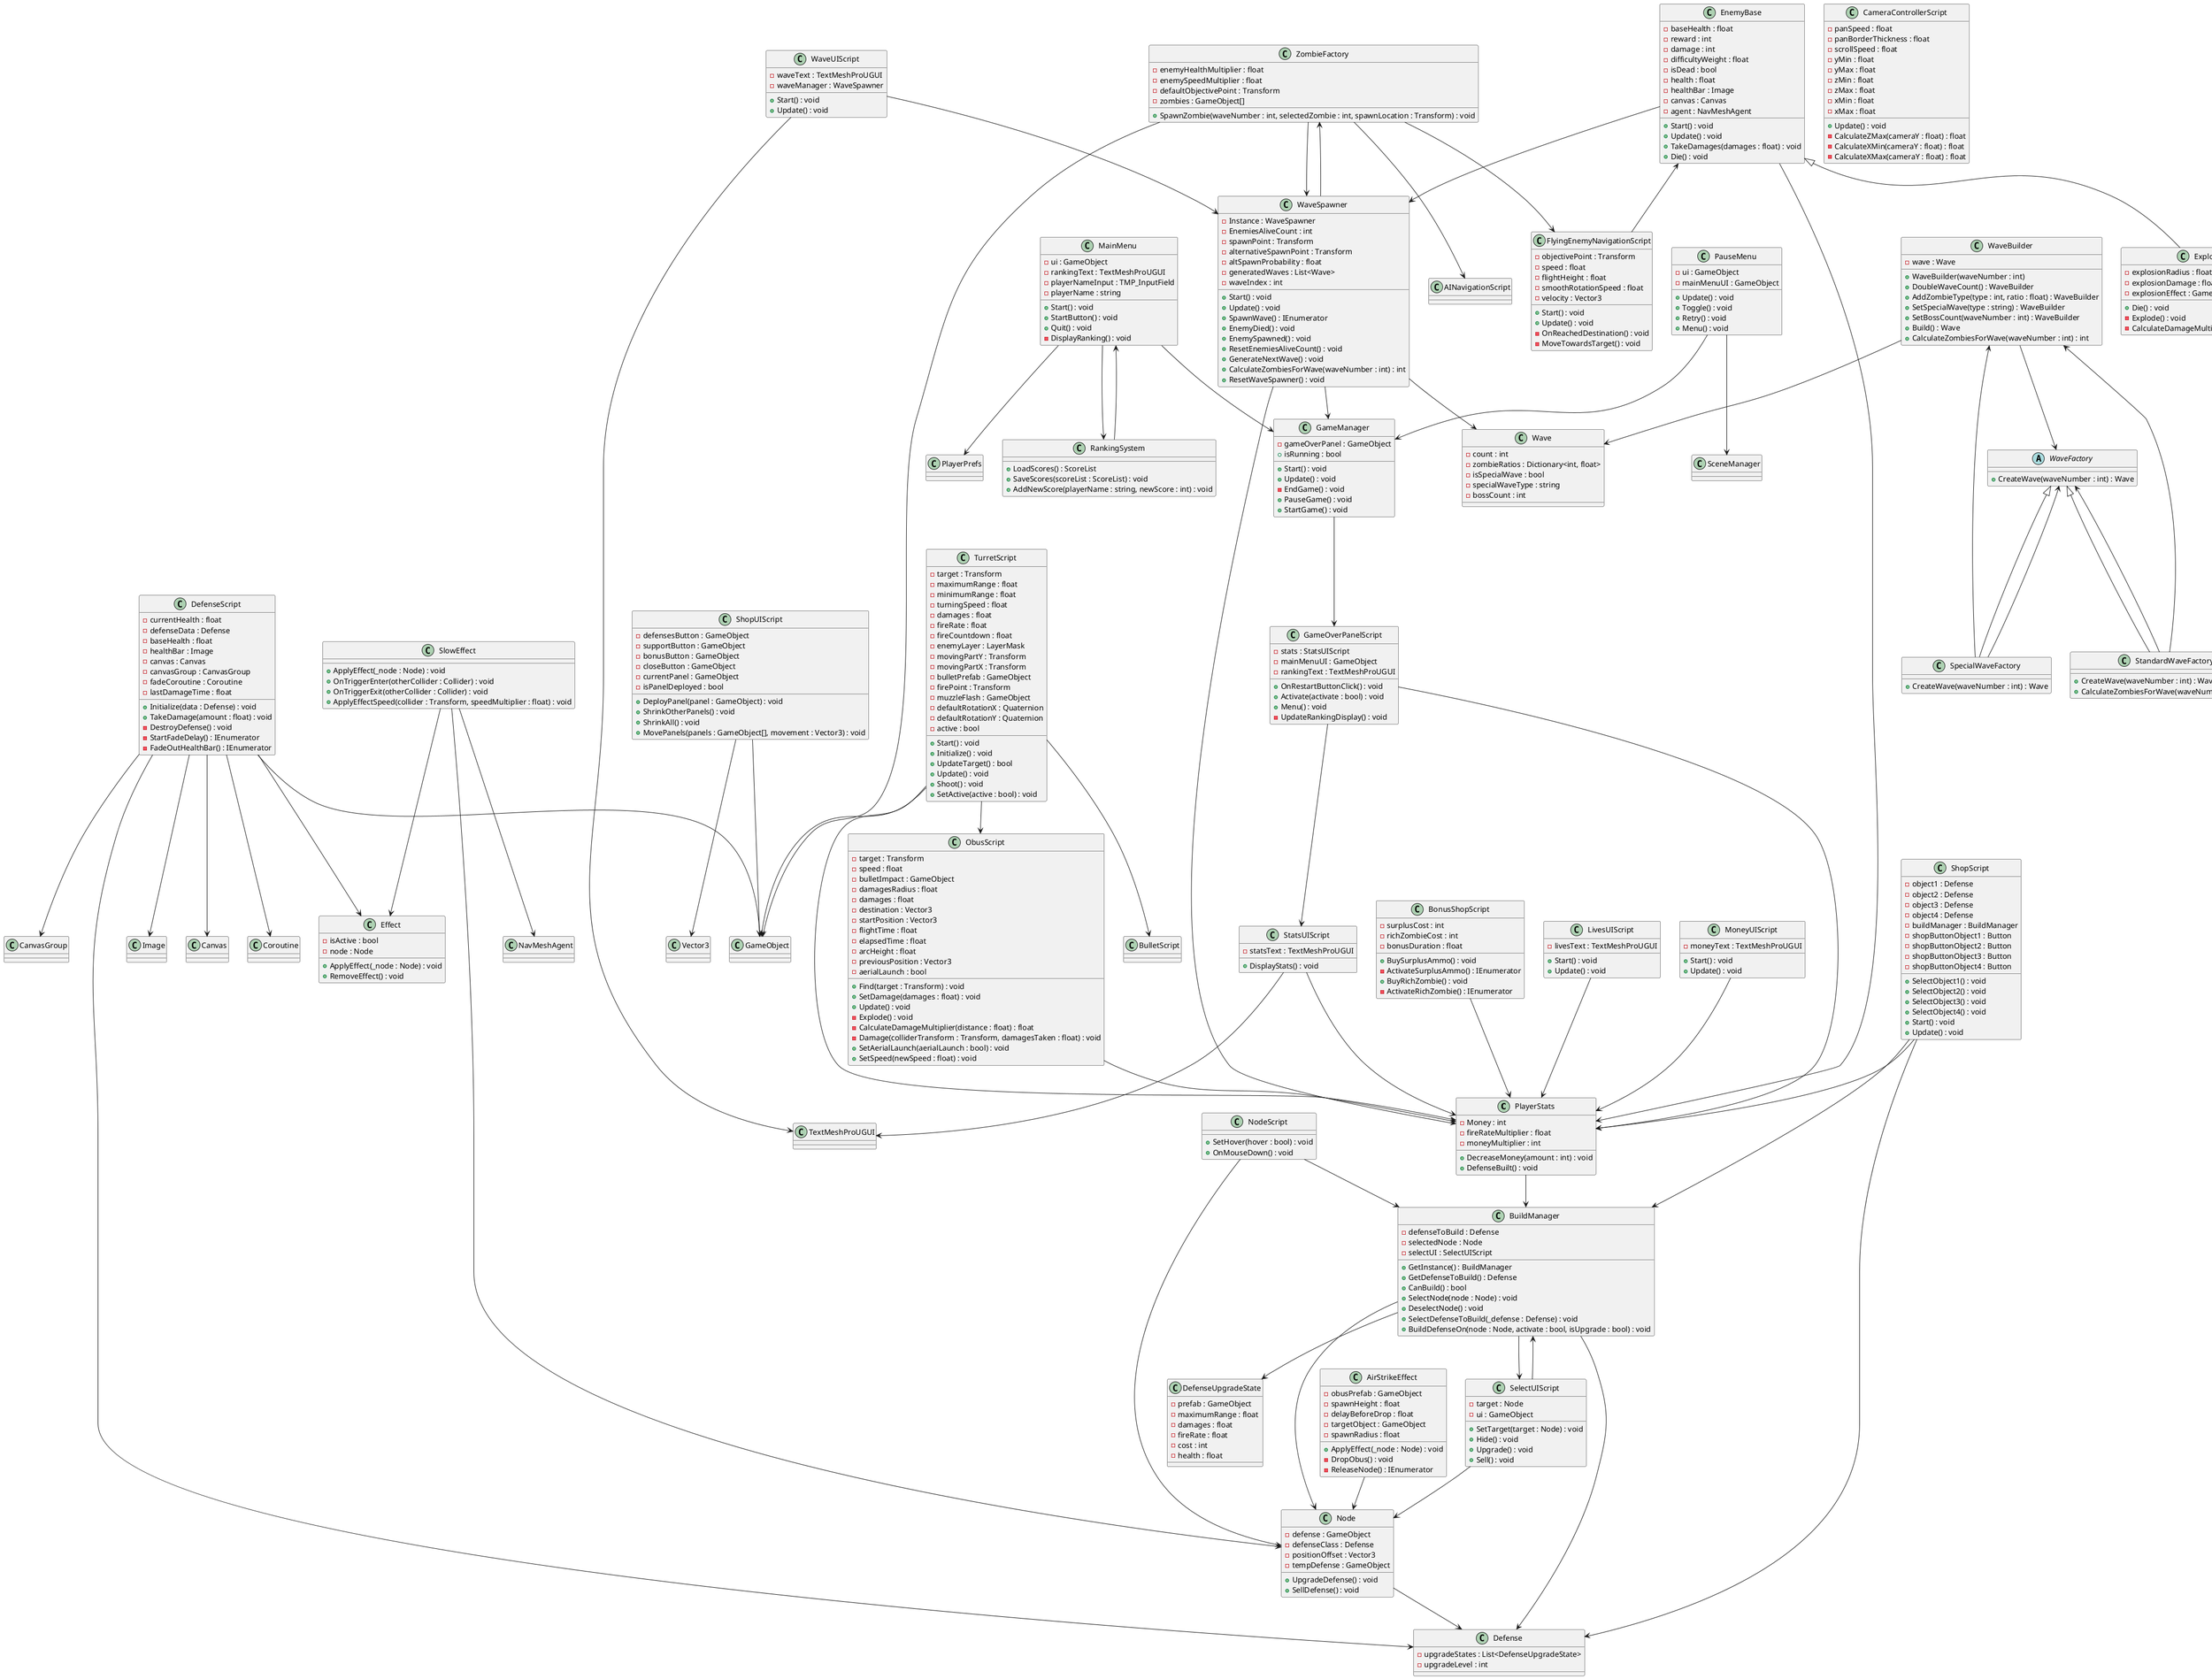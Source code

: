﻿@startuml

class PlayerStats {
    - Money : int
    - fireRateMultiplier : float
    - moneyMultiplier : int
    + DecreaseMoney(amount : int) : void
    + DefenseBuilt() : void
}

class Effect {
    - isActive : bool
    - node : Node
    + ApplyEffect(_node : Node) : void
    + RemoveEffect() : void
}

class AirStrikeEffect {
    - obusPrefab : GameObject
    - spawnHeight : float
    - delayBeforeDrop : float
    - targetObject : GameObject
    - spawnRadius : float
    + ApplyEffect(_node : Node) : void
    - DropObus() : void
    - ReleaseNode() : IEnumerator
}

class BonusShopScript {
    - surplusCost : int
    - richZombieCost : int
    - bonusDuration : float
    + BuySurplusAmmo() : void
    - ActivateSurplusAmmo() : IEnumerator
    + BuyRichZombie() : void
    - ActivateRichZombie() : IEnumerator
}

class BuildManager {
    - defenseToBuild : Defense
    - selectedNode : Node
    - selectUI : SelectUIScript
    + GetInstance() : BuildManager
    + GetDefenseToBuild() : Defense
    + CanBuild() : bool
    + SelectNode(node : Node) : void
    + DeselectNode() : void
    + SelectDefenseToBuild(_defense : Defense) : void
    + BuildDefenseOn(node : Node, activate : bool, isUpgrade : bool) : void
}

class CameraControllerScript {
    - panSpeed : float
    - panBorderThickness : float
    - scrollSpeed : float
    - yMin : float
    - yMax : float
    - zMin : float
    - zMax : float
    - xMin : float
    - xMax : float
    + Update() : void
    - CalculateZMax(cameraY : float) : float
    - CalculateXMin(cameraY : float) : float
    - CalculateXMax(cameraY : float) : float
}

class Defense {
    - upgradeStates : List<DefenseUpgradeState>
    - upgradeLevel : int
}

class DefenseScript {
    - currentHealth : float
    - defenseData : Defense
    - baseHealth : float
    - healthBar : Image
    - canvas : Canvas
    - canvasGroup : CanvasGroup
    - fadeCoroutine : Coroutine
    - lastDamageTime : float
    + Initialize(data : Defense) : void
    + TakeDamage(amount : float) : void
    - DestroyDefense() : void
    - StartFadeDelay() : IEnumerator
    - FadeOutHealthBar() : IEnumerator
}

class DefenseUpgradeState {
    - prefab : GameObject
    - maximumRange : float
    - damages : float
    - fireRate : float
    - cost : int
    - health : float
}

class Node {
    - defense : GameObject
    - defenseClass : Defense
    - positionOffset : Vector3
    - tempDefense : GameObject
    + UpgradeDefense() : void
    + SellDefense() : void
}

class NodeScript {
    + SetHover(hover : bool) : void
    + OnMouseDown() : void
}

class EnemyBase {
    - baseHealth : float
    - reward : int
    - damage : int
    - difficultyWeight : float
    - isDead : bool
    - health : float
    - healthBar : Image
    - canvas : Canvas
    - agent : NavMeshAgent
    + Start() : void
    + Update() : void
    + TakeDamages(damages : float) : void
    + Die() : void
}

class ExplosiveZombie {
    - explosionRadius : float
    - explosionDamage : float
    - explosionEffect : GameObject
    + Die() : void
    - Explode() : void
    - CalculateDamageMultiplier(distance : float) : float
}

class FlyingEnemyNavigationScript {
    - objectivePoint : Transform
    - speed : float
    - flightHeight : float
    - smoothRotationSpeed : float
    - velocity : Vector3
    + Start() : void
    + Update() : void
    - OnReachedDestination() : void
    - MoveTowardsTarget() : void
}

class GameManager {
    - gameOverPanel : GameObject
    + isRunning : bool
    + Start() : void
    + Update() : void
    - EndGame() : void
    + PauseGame() : void
    + StartGame() : void
}

class GameOverPanelScript {
    - stats : StatsUIScript
    - mainMenuUI : GameObject
    - rankingText : TextMeshProUGUI
    + OnRestartButtonClick() : void
    + Activate(activate : bool) : void
    + Menu() : void
    - UpdateRankingDisplay() : void
}

class LivesUIScript {
    - livesText : TextMeshProUGUI
    + Start() : void
    + Update() : void
}

class MainMenu {
    - ui : GameObject
    - rankingText : TextMeshProUGUI
    - playerNameInput : TMP_InputField
    - playerName : string
    + Start() : void
    + StartButton() : void
    + Quit() : void
    - DisplayRanking() : void
}

class MoneyUIScript {
    - moneyText : TextMeshProUGUI
    + Start() : void
    + Update() : void
}

class ObusScript {
    - target : Transform
    - speed : float
    - bulletImpact : GameObject
    - damagesRadius : float
    - damages : float
    - destination : Vector3
    - startPosition : Vector3
    - flightTime : float
    - elapsedTime : float
    - arcHeight : float
    - previousPosition : Vector3
    - aerialLaunch : bool
    + Find(target : Transform) : void
    + SetDamage(damages : float) : void
    + Update() : void
    - Explode() : void
    - CalculateDamageMultiplier(distance : float) : float
    - Damage(colliderTransform : Transform, damagesTaken : float) : void
    + SetAerialLaunch(aerialLaunch : bool) : void
    + SetSpeed(newSpeed : float) : void
}

class PauseMenu {
    - ui : GameObject
    - mainMenuUI : GameObject
    + Update() : void
    + Toggle() : void
    + Retry() : void
    + Menu() : void
}

class RankingSystem {
    + LoadScores() : ScoreList
    + SaveScores(scoreList : ScoreList) : void
    + AddNewScore(playerName : string, newScore : int) : void
}

class SelectUIScript {
    - target : Node
    - ui : GameObject
    + SetTarget(target : Node) : void
    + Hide() : void
    + Upgrade() : void
    + Sell() : void
}

class ShopScript {
    - object1 : Defense
    - object2 : Defense
    - object3 : Defense
    - object4 : Defense
    - buildManager : BuildManager
    - shopButtonObject1 : Button
    - shopButtonObject2 : Button
    - shopButtonObject3 : Button
    - shopButtonObject4 : Button
    + SelectObject1() : void
    + SelectObject2() : void
    + SelectObject3() : void
    + SelectObject4() : void
    + Start() : void
    + Update() : void
}

class ShopUIScript {
    - defensesButton : GameObject
    - supportButton : GameObject
    - bonusButton : GameObject
    - closeButton : GameObject
    - currentPanel : GameObject
    - isPanelDeployed : bool
    + DeployPanel(panel : GameObject) : void
    + ShrinkOtherPanels() : void
    + ShrinkAll() : void
    + MovePanels(panels : GameObject[], movement : Vector3) : void
}

class SlowEffect {
    + ApplyEffect(_node : Node) : void
    + OnTriggerEnter(otherCollider : Collider) : void
    + OnTriggerExit(otherCollider : Collider) : void
    + ApplyEffectSpeed(collider : Transform, speedMultiplier : float) : void
}

class SpecialWaveFactory {
    + CreateWave(waveNumber : int) : Wave
}

class StandardWaveFactory {
    + CreateWave(waveNumber : int) : Wave
    + CalculateZombiesForWave(waveNumber : int) : int
}

class StatsUIScript {
    - statsText : TextMeshProUGUI
    + DisplayStats() : void
}

class TurretScript {
    - target : Transform
    - maximumRange : float
    - minimumRange : float
    - turningSpeed : float
    - damages : float
    - fireRate : float
    - fireCountdown : float
    - enemyLayer : LayerMask
    - movingPartY : Transform
    - movingPartX : Transform
    - bulletPrefab : GameObject
    - firePoint : Transform
    - muzzleFlash : GameObject
    - defaultRotationX : Quaternion
    - defaultRotationY : Quaternion
    - active : bool
    + Start() : void
    + Initialize() : void
    + UpdateTarget() : bool
    + Update() : void
    + Shoot() : void
    + SetActive(active : bool) : void
}

class Wave {
    - count : int
    - zombieRatios : Dictionary<int, float>
    - isSpecialWave : bool
    - specialWaveType : string
    - bossCount : int
}

class WaveBuilder {
    - wave : Wave
    + WaveBuilder(waveNumber : int)
    + DoubleWaveCount() : WaveBuilder
    + AddZombieType(type : int, ratio : float) : WaveBuilder
    + SetSpecialWave(type : string) : WaveBuilder
    + SetBossCount(waveNumber : int) : WaveBuilder
    + Build() : Wave
    + CalculateZombiesForWave(waveNumber : int) : int
}

abstract class WaveFactory {
    + CreateWave(waveNumber : int) : Wave
}

class WaveSpawner {
    - Instance : WaveSpawner
    - EnemiesAliveCount : int
    - spawnPoint : Transform
    - alternativeSpawnPoint : Transform
    - altSpawnProbability : float
    - generatedWaves : List<Wave>
    - waveIndex : int
    + Start() : void
    + Update() : void
    + SpawnWave() : IEnumerator
    + EnemyDied() : void
    + EnemySpawned() : void
    + ResetEnemiesAliveCount() : void
    + GenerateNextWave() : void
    + CalculateZombiesForWave(waveNumber : int) : int
    + ResetWaveSpawner() : void
}

class WaveUIScript {
    - waveText : TextMeshProUGUI
    - waveManager : WaveSpawner
    + Start() : void
    + Update() : void
}

class ZombieFactory {
    - enemyHealthMultiplier : float
    - enemySpeedMultiplier : float
    - defaultObjectivePoint : Transform
    - zombies : GameObject[]
    + SpawnZombie(waveNumber : int, selectedZombie : int, spawnLocation : Transform) : void
}

EnemyBase <|-- ExplosiveZombie
EnemyBase <-- FlyingEnemyNavigationScript
DefenseScript --> Defense
DefenseScript --> Image
DefenseScript --> Canvas
DefenseScript --> Coroutine
DefenseScript --> CanvasGroup
DefenseScript --> GameObject
DefenseScript --> Effect
Node --> Defense
NodeScript --> Node
NodeScript --> BuildManager
EnemyBase --> PlayerStats
EnemyBase --> WaveSpawner

PlayerStats --> BuildManager
BuildManager --> Defense
BuildManager --> Node
BuildManager --> SelectUIScript
BuildManager --> DefenseUpgradeState
AirStrikeEffect --> Node
BonusShopScript --> PlayerStats
GameManager --> GameOverPanelScript
GameOverPanelScript --> StatsUIScript
GameOverPanelScript --> PlayerStats
MainMenu --> GameManager
MainMenu --> RankingSystem
MainMenu --> PlayerPrefs
MoneyUIScript --> PlayerStats
LivesUIScript --> PlayerStats
ObusScript --> PlayerStats
PauseMenu --> GameManager
PauseMenu --> SceneManager
RankingSystem --> MainMenu
SelectUIScript --> Node
SelectUIScript --> BuildManager
ShopScript --> PlayerStats
ShopScript --> BuildManager
ShopScript --> Defense
ShopUIScript --> GameObject
ShopUIScript --> Vector3
SlowEffect --> Effect
SlowEffect --> Node
SlowEffect --> NavMeshAgent
SpecialWaveFactory --> WaveFactory
SpecialWaveFactory --> WaveBuilder
StandardWaveFactory --> WaveFactory
StandardWaveFactory --> WaveBuilder
StatsUIScript --> PlayerStats
StatsUIScript --> TextMeshProUGUI
TurretScript --> PlayerStats
TurretScript --> GameObject
TurretScript --> BulletScript
TurretScript --> ObusScript
WaveBuilder --> Wave
WaveBuilder --> WaveFactory
WaveFactory <|-- SpecialWaveFactory
WaveFactory <|-- StandardWaveFactory
WaveSpawner --> Wave
WaveSpawner --> ZombieFactory
WaveSpawner --> GameManager
WaveSpawner --> PlayerStats
WaveUIScript --> WaveSpawner
WaveUIScript --> TextMeshProUGUI
ZombieFactory --> WaveSpawner
ZombieFactory --> GameObject
ZombieFactory --> AINavigationScript
ZombieFactory --> FlyingEnemyNavigationScript

@enduml
